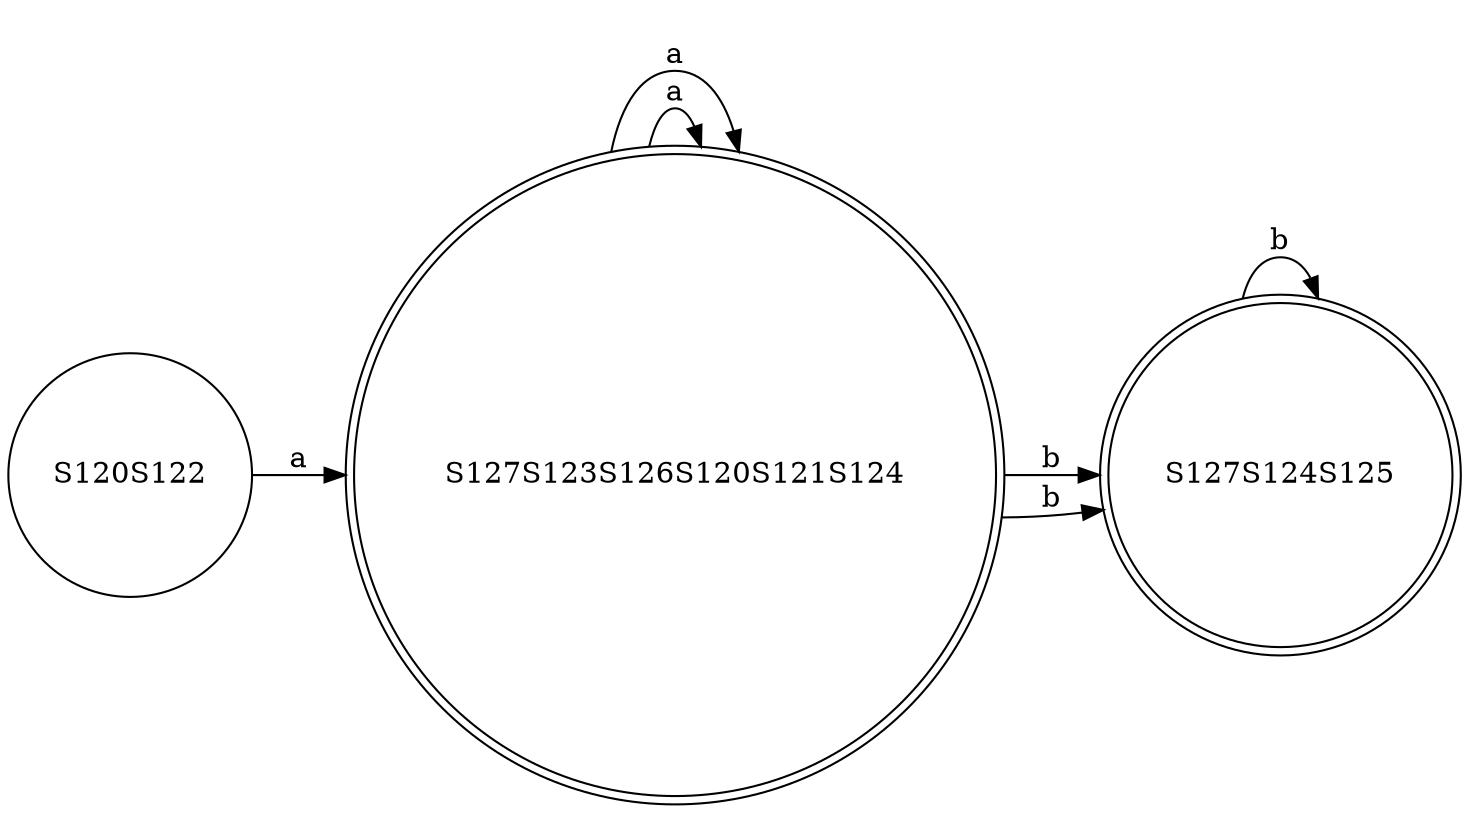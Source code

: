 // DFA graph
digraph {
	graph [rankdir=LR]
	S120S122 [label=S120S122 shape=circle]
	S120S122 -> S127S123S126S120S121S124 [label=a]
	S127S123S126S120S121S124 [label=S127S123S126S120S121S124 shape=doublecircle]
	S127S123S126S120S121S124 -> S127S123S126S120S121S124 [label=a]
	S127S123S126S120S121S124 -> S127S124S125 [label=b]
	S127S123S126S120S121S124 [label=S127S123S126S120S121S124 shape=doublecircle]
	S127S123S126S120S121S124 -> S127S123S126S120S121S124 [label=a]
	S127S123S126S120S121S124 -> S127S124S125 [label=b]
	S127S124S125 [label=S127S124S125 shape=doublecircle]
	S127S124S125 -> S127S124S125 [label=b]
}
